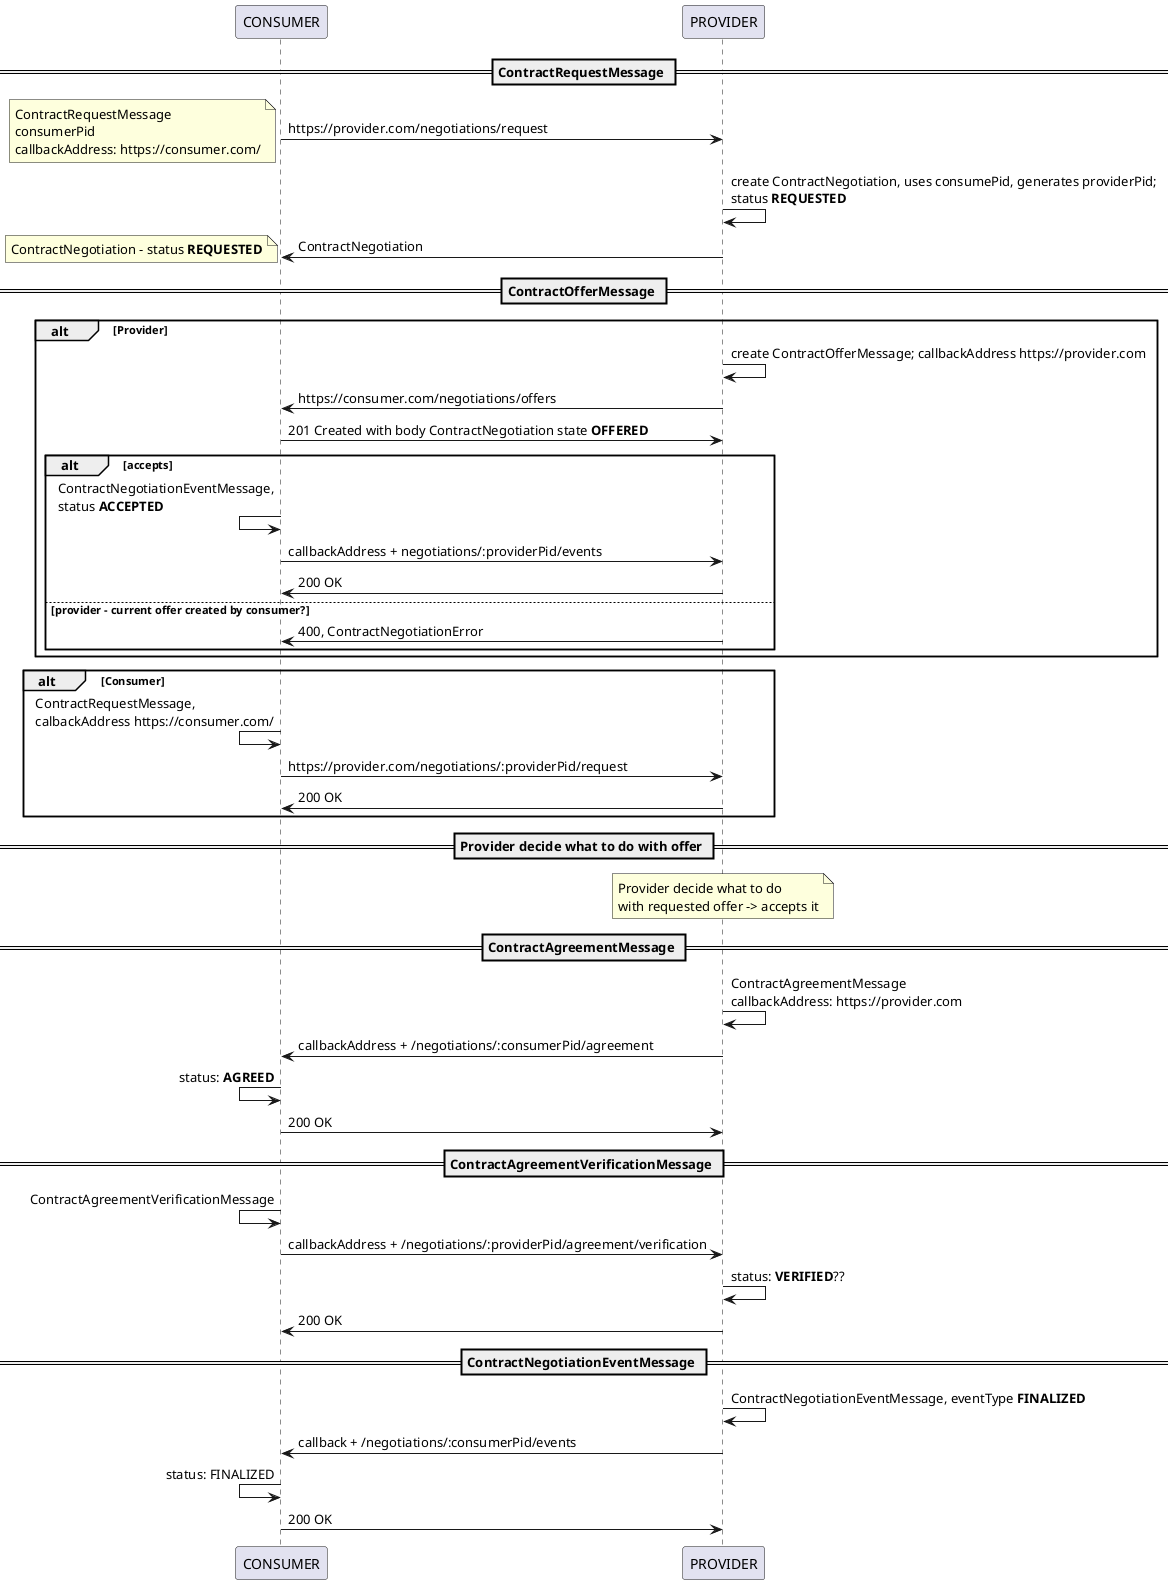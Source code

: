 @startuml

participant CONSUMER as c
participant PROVIDER as p

== ContractRequestMessage ==

c->p : https://provider.com/negotiations/request
note left
	ContractRequestMessage
	consumerPid
	callbackAddress: https://consumer.com/
end note

p->p: create ContractNegotiation, uses consumePid, generates providerPid;\nstatus **REQUESTED**
p->c: ContractNegotiation
note left
	ContractNegotiation - status **REQUESTED**
end note


== ContractOfferMessage ==
alt Provider
p->p: create ContractOfferMessage; callbackAddress https://provider.com
p->c: https://consumer.com/negotiations/offers
c->p: 201 Created with body ContractNegotiation state **OFFERED**

	alt accepts
		c<-c: ContractNegotiationEventMessage,\nstatus **ACCEPTED**
		c->p: callbackAddress + negotiations/:providerPid/events
		p->c: 200 OK
	else provider - current offer created by consumer?
		p->c : 400, ContractNegotiationError
	end alt accepts
end alt provider

alt Consumer
	c<-c: ContractRequestMessage,\ncalbackAddress https://consumer.com/
	c->p: https://provider.com/negotiations/:providerPid/request
	p->c: 200 OK
end alt consumer

== Provider decide what to do with offer ==
note over p
	Provider decide what to do 
	with requested offer -> accepts it
end note

== ContractAgreementMessage ==
p->p: ContractAgreementMessage \ncallbackAddress: https://provider.com
p->c: callbackAddress + /negotiations/:consumerPid/agreement

c<-c: status: **AGREED**
c->p : 200 OK

== ContractAgreementVerificationMessage ==
c<-c: ContractAgreementVerificationMessage
c->p: callbackAddress + /negotiations/:providerPid/agreement/verification

p->p: status: **VERIFIED**??
p->c: 200 OK

== ContractNegotiationEventMessage ==
p->p: ContractNegotiationEventMessage, eventType **FINALIZED**

p->c: callback + /negotiations/:consumerPid/events
c<-c: status: FINALIZED
c->p: 200 OK

@enduml